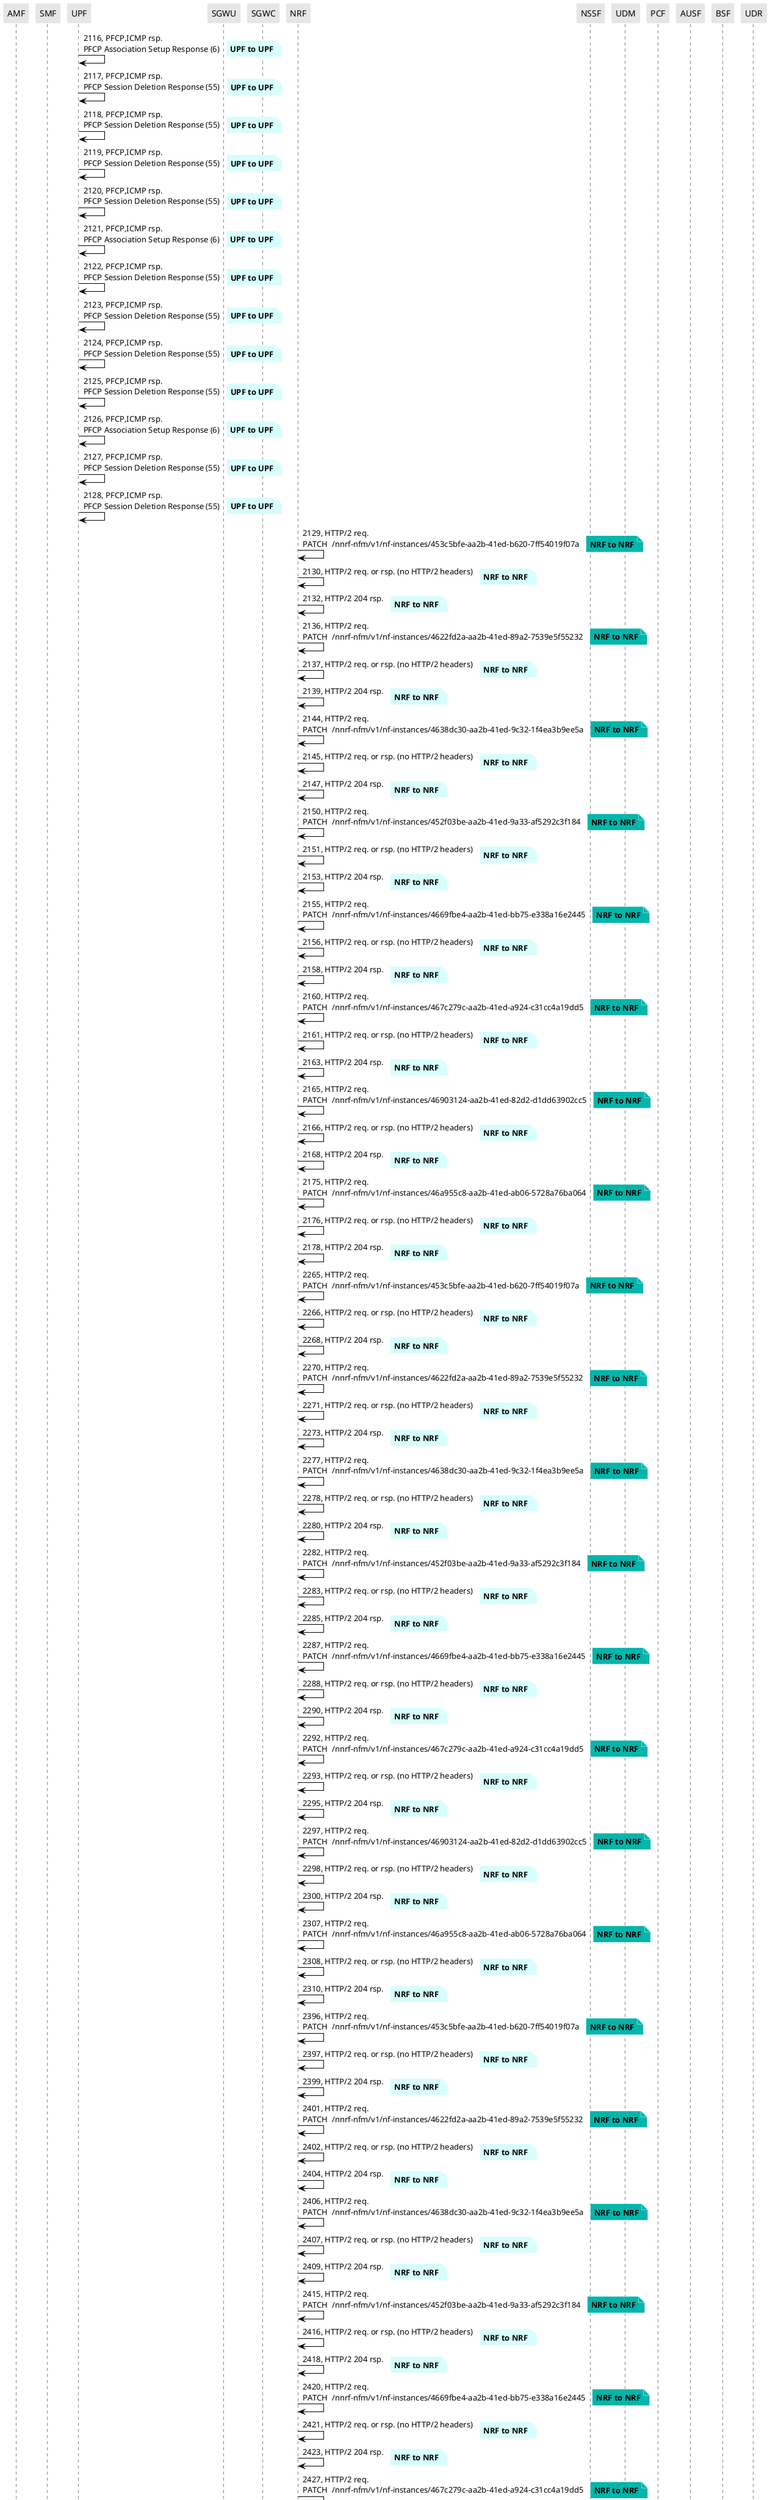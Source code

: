 @startuml
skinparam shadowing false
skinparam NoteBorderColor white
skinparam sequence {
    ArrowColor black
    LifeLineBorderColor black
    LifeLineBackgroundColor black
    ParticipantBorderColor white
    ParticipantBackgroundColor #e6e6e6
}
participant "AMF"
participant "SMF"
participant "UPF"
participant "SGWU"
participant "SGWC"
participant "NRF"
participant "NSSF"
participant "UDM"
participant "PCF"
participant "AUSF"
participant "BSF"
participant "UDR"

"UPF" -> "UPF": 2116, PFCP,ICMP rsp.\nPFCP Association Setup Response (6)

note right #D7FEFC
**UPF to UPF**
end note

"UPF" -> "UPF": 2117, PFCP,ICMP rsp.\nPFCP Session Deletion Response (55)

note right #D7FEFC
**UPF to UPF**
end note

"UPF" -> "UPF": 2118, PFCP,ICMP rsp.\nPFCP Session Deletion Response (55)

note right #D7FEFC
**UPF to UPF**
end note

"UPF" -> "UPF": 2119, PFCP,ICMP rsp.\nPFCP Session Deletion Response (55)

note right #D7FEFC
**UPF to UPF**
end note

"UPF" -> "UPF": 2120, PFCP,ICMP rsp.\nPFCP Session Deletion Response (55)

note right #D7FEFC
**UPF to UPF**
end note

"UPF" -> "UPF": 2121, PFCP,ICMP rsp.\nPFCP Association Setup Response (6)

note right #D7FEFC
**UPF to UPF**
end note

"UPF" -> "UPF": 2122, PFCP,ICMP rsp.\nPFCP Session Deletion Response (55)

note right #D7FEFC
**UPF to UPF**
end note

"UPF" -> "UPF": 2123, PFCP,ICMP rsp.\nPFCP Session Deletion Response (55)

note right #D7FEFC
**UPF to UPF**
end note

"UPF" -> "UPF": 2124, PFCP,ICMP rsp.\nPFCP Session Deletion Response (55)

note right #D7FEFC
**UPF to UPF**
end note

"UPF" -> "UPF": 2125, PFCP,ICMP rsp.\nPFCP Session Deletion Response (55)

note right #D7FEFC
**UPF to UPF**
end note

"UPF" -> "UPF": 2126, PFCP,ICMP rsp.\nPFCP Association Setup Response (6)

note right #D7FEFC
**UPF to UPF**
end note

"UPF" -> "UPF": 2127, PFCP,ICMP rsp.\nPFCP Session Deletion Response (55)

note right #D7FEFC
**UPF to UPF**
end note

"UPF" -> "UPF": 2128, PFCP,ICMP rsp.\nPFCP Session Deletion Response (55)

note right #D7FEFC
**UPF to UPF**
end note

"NRF" -> "NRF": 2129, HTTP/2 req.\nPATCH  /nnrf-nfm/v1/nf-instances/453c5bfe-aa2b-41ed-b620-7ff54019f07a

note right #03B5AA
**NRF to NRF**
end note

"NRF" -> "NRF": 2130, HTTP/2 req. or rsp. (no HTTP/2 headers)

note right #D7FEFC
**NRF to NRF**
end note

"NRF" -> "NRF": 2132, HTTP/2 204 rsp.

note right #D7FEFC
**NRF to NRF**
end note

"NRF" -> "NRF": 2136, HTTP/2 req.\nPATCH  /nnrf-nfm/v1/nf-instances/4622fd2a-aa2b-41ed-89a2-7539e5f55232

note right #03B5AA
**NRF to NRF**
end note

"NRF" -> "NRF": 2137, HTTP/2 req. or rsp. (no HTTP/2 headers)

note right #D7FEFC
**NRF to NRF**
end note

"NRF" -> "NRF": 2139, HTTP/2 204 rsp.

note right #D7FEFC
**NRF to NRF**
end note

"NRF" -> "NRF": 2144, HTTP/2 req.\nPATCH  /nnrf-nfm/v1/nf-instances/4638dc30-aa2b-41ed-9c32-1f4ea3b9ee5a

note right #03B5AA
**NRF to NRF**
end note

"NRF" -> "NRF": 2145, HTTP/2 req. or rsp. (no HTTP/2 headers)

note right #D7FEFC
**NRF to NRF**
end note

"NRF" -> "NRF": 2147, HTTP/2 204 rsp.

note right #D7FEFC
**NRF to NRF**
end note

"NRF" -> "NRF": 2150, HTTP/2 req.\nPATCH  /nnrf-nfm/v1/nf-instances/452f03be-aa2b-41ed-9a33-af5292c3f184

note right #03B5AA
**NRF to NRF**
end note

"NRF" -> "NRF": 2151, HTTP/2 req. or rsp. (no HTTP/2 headers)

note right #D7FEFC
**NRF to NRF**
end note

"NRF" -> "NRF": 2153, HTTP/2 204 rsp.

note right #D7FEFC
**NRF to NRF**
end note

"NRF" -> "NRF": 2155, HTTP/2 req.\nPATCH  /nnrf-nfm/v1/nf-instances/4669fbe4-aa2b-41ed-bb75-e338a16e2445

note right #03B5AA
**NRF to NRF**
end note

"NRF" -> "NRF": 2156, HTTP/2 req. or rsp. (no HTTP/2 headers)

note right #D7FEFC
**NRF to NRF**
end note

"NRF" -> "NRF": 2158, HTTP/2 204 rsp.

note right #D7FEFC
**NRF to NRF**
end note

"NRF" -> "NRF": 2160, HTTP/2 req.\nPATCH  /nnrf-nfm/v1/nf-instances/467c279c-aa2b-41ed-a924-c31cc4a19dd5

note right #03B5AA
**NRF to NRF**
end note

"NRF" -> "NRF": 2161, HTTP/2 req. or rsp. (no HTTP/2 headers)

note right #D7FEFC
**NRF to NRF**
end note

"NRF" -> "NRF": 2163, HTTP/2 204 rsp.

note right #D7FEFC
**NRF to NRF**
end note

"NRF" -> "NRF": 2165, HTTP/2 req.\nPATCH  /nnrf-nfm/v1/nf-instances/46903124-aa2b-41ed-82d2-d1dd63902cc5

note right #03B5AA
**NRF to NRF**
end note

"NRF" -> "NRF": 2166, HTTP/2 req. or rsp. (no HTTP/2 headers)

note right #D7FEFC
**NRF to NRF**
end note

"NRF" -> "NRF": 2168, HTTP/2 204 rsp.

note right #D7FEFC
**NRF to NRF**
end note

"NRF" -> "NRF": 2175, HTTP/2 req.\nPATCH  /nnrf-nfm/v1/nf-instances/46a955c8-aa2b-41ed-ab06-5728a76ba064

note right #03B5AA
**NRF to NRF**
end note

"NRF" -> "NRF": 2176, HTTP/2 req. or rsp. (no HTTP/2 headers)

note right #D7FEFC
**NRF to NRF**
end note

"NRF" -> "NRF": 2178, HTTP/2 204 rsp.

note right #D7FEFC
**NRF to NRF**
end note

"NRF" -> "NRF": 2265, HTTP/2 req.\nPATCH  /nnrf-nfm/v1/nf-instances/453c5bfe-aa2b-41ed-b620-7ff54019f07a

note right #03B5AA
**NRF to NRF**
end note

"NRF" -> "NRF": 2266, HTTP/2 req. or rsp. (no HTTP/2 headers)

note right #D7FEFC
**NRF to NRF**
end note

"NRF" -> "NRF": 2268, HTTP/2 204 rsp.

note right #D7FEFC
**NRF to NRF**
end note

"NRF" -> "NRF": 2270, HTTP/2 req.\nPATCH  /nnrf-nfm/v1/nf-instances/4622fd2a-aa2b-41ed-89a2-7539e5f55232

note right #03B5AA
**NRF to NRF**
end note

"NRF" -> "NRF": 2271, HTTP/2 req. or rsp. (no HTTP/2 headers)

note right #D7FEFC
**NRF to NRF**
end note

"NRF" -> "NRF": 2273, HTTP/2 204 rsp.

note right #D7FEFC
**NRF to NRF**
end note

"NRF" -> "NRF": 2277, HTTP/2 req.\nPATCH  /nnrf-nfm/v1/nf-instances/4638dc30-aa2b-41ed-9c32-1f4ea3b9ee5a

note right #03B5AA
**NRF to NRF**
end note

"NRF" -> "NRF": 2278, HTTP/2 req. or rsp. (no HTTP/2 headers)

note right #D7FEFC
**NRF to NRF**
end note

"NRF" -> "NRF": 2280, HTTP/2 204 rsp.

note right #D7FEFC
**NRF to NRF**
end note

"NRF" -> "NRF": 2282, HTTP/2 req.\nPATCH  /nnrf-nfm/v1/nf-instances/452f03be-aa2b-41ed-9a33-af5292c3f184

note right #03B5AA
**NRF to NRF**
end note

"NRF" -> "NRF": 2283, HTTP/2 req. or rsp. (no HTTP/2 headers)

note right #D7FEFC
**NRF to NRF**
end note

"NRF" -> "NRF": 2285, HTTP/2 204 rsp.

note right #D7FEFC
**NRF to NRF**
end note

"NRF" -> "NRF": 2287, HTTP/2 req.\nPATCH  /nnrf-nfm/v1/nf-instances/4669fbe4-aa2b-41ed-bb75-e338a16e2445

note right #03B5AA
**NRF to NRF**
end note

"NRF" -> "NRF": 2288, HTTP/2 req. or rsp. (no HTTP/2 headers)

note right #D7FEFC
**NRF to NRF**
end note

"NRF" -> "NRF": 2290, HTTP/2 204 rsp.

note right #D7FEFC
**NRF to NRF**
end note

"NRF" -> "NRF": 2292, HTTP/2 req.\nPATCH  /nnrf-nfm/v1/nf-instances/467c279c-aa2b-41ed-a924-c31cc4a19dd5

note right #03B5AA
**NRF to NRF**
end note

"NRF" -> "NRF": 2293, HTTP/2 req. or rsp. (no HTTP/2 headers)

note right #D7FEFC
**NRF to NRF**
end note

"NRF" -> "NRF": 2295, HTTP/2 204 rsp.

note right #D7FEFC
**NRF to NRF**
end note

"NRF" -> "NRF": 2297, HTTP/2 req.\nPATCH  /nnrf-nfm/v1/nf-instances/46903124-aa2b-41ed-82d2-d1dd63902cc5

note right #03B5AA
**NRF to NRF**
end note

"NRF" -> "NRF": 2298, HTTP/2 req. or rsp. (no HTTP/2 headers)

note right #D7FEFC
**NRF to NRF**
end note

"NRF" -> "NRF": 2300, HTTP/2 204 rsp.

note right #D7FEFC
**NRF to NRF**
end note

"NRF" -> "NRF": 2307, HTTP/2 req.\nPATCH  /nnrf-nfm/v1/nf-instances/46a955c8-aa2b-41ed-ab06-5728a76ba064

note right #03B5AA
**NRF to NRF**
end note

"NRF" -> "NRF": 2308, HTTP/2 req. or rsp. (no HTTP/2 headers)

note right #D7FEFC
**NRF to NRF**
end note

"NRF" -> "NRF": 2310, HTTP/2 204 rsp.

note right #D7FEFC
**NRF to NRF**
end note

"NRF" -> "NRF": 2396, HTTP/2 req.\nPATCH  /nnrf-nfm/v1/nf-instances/453c5bfe-aa2b-41ed-b620-7ff54019f07a

note right #03B5AA
**NRF to NRF**
end note

"NRF" -> "NRF": 2397, HTTP/2 req. or rsp. (no HTTP/2 headers)

note right #D7FEFC
**NRF to NRF**
end note

"NRF" -> "NRF": 2399, HTTP/2 204 rsp.

note right #D7FEFC
**NRF to NRF**
end note

"NRF" -> "NRF": 2401, HTTP/2 req.\nPATCH  /nnrf-nfm/v1/nf-instances/4622fd2a-aa2b-41ed-89a2-7539e5f55232

note right #03B5AA
**NRF to NRF**
end note

"NRF" -> "NRF": 2402, HTTP/2 req. or rsp. (no HTTP/2 headers)

note right #D7FEFC
**NRF to NRF**
end note

"NRF" -> "NRF": 2404, HTTP/2 204 rsp.

note right #D7FEFC
**NRF to NRF**
end note

"NRF" -> "NRF": 2406, HTTP/2 req.\nPATCH  /nnrf-nfm/v1/nf-instances/4638dc30-aa2b-41ed-9c32-1f4ea3b9ee5a

note right #03B5AA
**NRF to NRF**
end note

"NRF" -> "NRF": 2407, HTTP/2 req. or rsp. (no HTTP/2 headers)

note right #D7FEFC
**NRF to NRF**
end note

"NRF" -> "NRF": 2409, HTTP/2 204 rsp.

note right #D7FEFC
**NRF to NRF**
end note

"NRF" -> "NRF": 2415, HTTP/2 req.\nPATCH  /nnrf-nfm/v1/nf-instances/452f03be-aa2b-41ed-9a33-af5292c3f184

note right #03B5AA
**NRF to NRF**
end note

"NRF" -> "NRF": 2416, HTTP/2 req. or rsp. (no HTTP/2 headers)

note right #D7FEFC
**NRF to NRF**
end note

"NRF" -> "NRF": 2418, HTTP/2 204 rsp.

note right #D7FEFC
**NRF to NRF**
end note

"NRF" -> "NRF": 2420, HTTP/2 req.\nPATCH  /nnrf-nfm/v1/nf-instances/4669fbe4-aa2b-41ed-bb75-e338a16e2445

note right #03B5AA
**NRF to NRF**
end note

"NRF" -> "NRF": 2421, HTTP/2 req. or rsp. (no HTTP/2 headers)

note right #D7FEFC
**NRF to NRF**
end note

"NRF" -> "NRF": 2423, HTTP/2 204 rsp.

note right #D7FEFC
**NRF to NRF**
end note

"NRF" -> "NRF": 2427, HTTP/2 req.\nPATCH  /nnrf-nfm/v1/nf-instances/467c279c-aa2b-41ed-a924-c31cc4a19dd5

note right #03B5AA
**NRF to NRF**
end note

"NRF" -> "NRF": 2428, HTTP/2 req. or rsp. (no HTTP/2 headers)

note right #D7FEFC
**NRF to NRF**
end note

"NRF" -> "NRF": 2430, HTTP/2 204 rsp.

note right #D7FEFC
**NRF to NRF**
end note

"NRF" -> "NRF": 2432, HTTP/2 req.\nPATCH  /nnrf-nfm/v1/nf-instances/46903124-aa2b-41ed-82d2-d1dd63902cc5

note right #03B5AA
**NRF to NRF**
end note

"NRF" -> "NRF": 2433, HTTP/2 req. or rsp. (no HTTP/2 headers)

note right #D7FEFC
**NRF to NRF**
end note

"NRF" -> "NRF": 2435, HTTP/2 204 rsp.

note right #D7FEFC
**NRF to NRF**
end note

"NRF" -> "NRF": 2442, HTTP/2 req.\nPATCH  /nnrf-nfm/v1/nf-instances/46a955c8-aa2b-41ed-ab06-5728a76ba064

note right #03B5AA
**NRF to NRF**
end note

"NRF" -> "NRF": 2443, HTTP/2 req. or rsp. (no HTTP/2 headers)

note right #D7FEFC
**NRF to NRF**
end note

"NRF" -> "NRF": 2445, HTTP/2 204 rsp.

note right #D7FEFC
**NRF to NRF**
end note

@enduml
